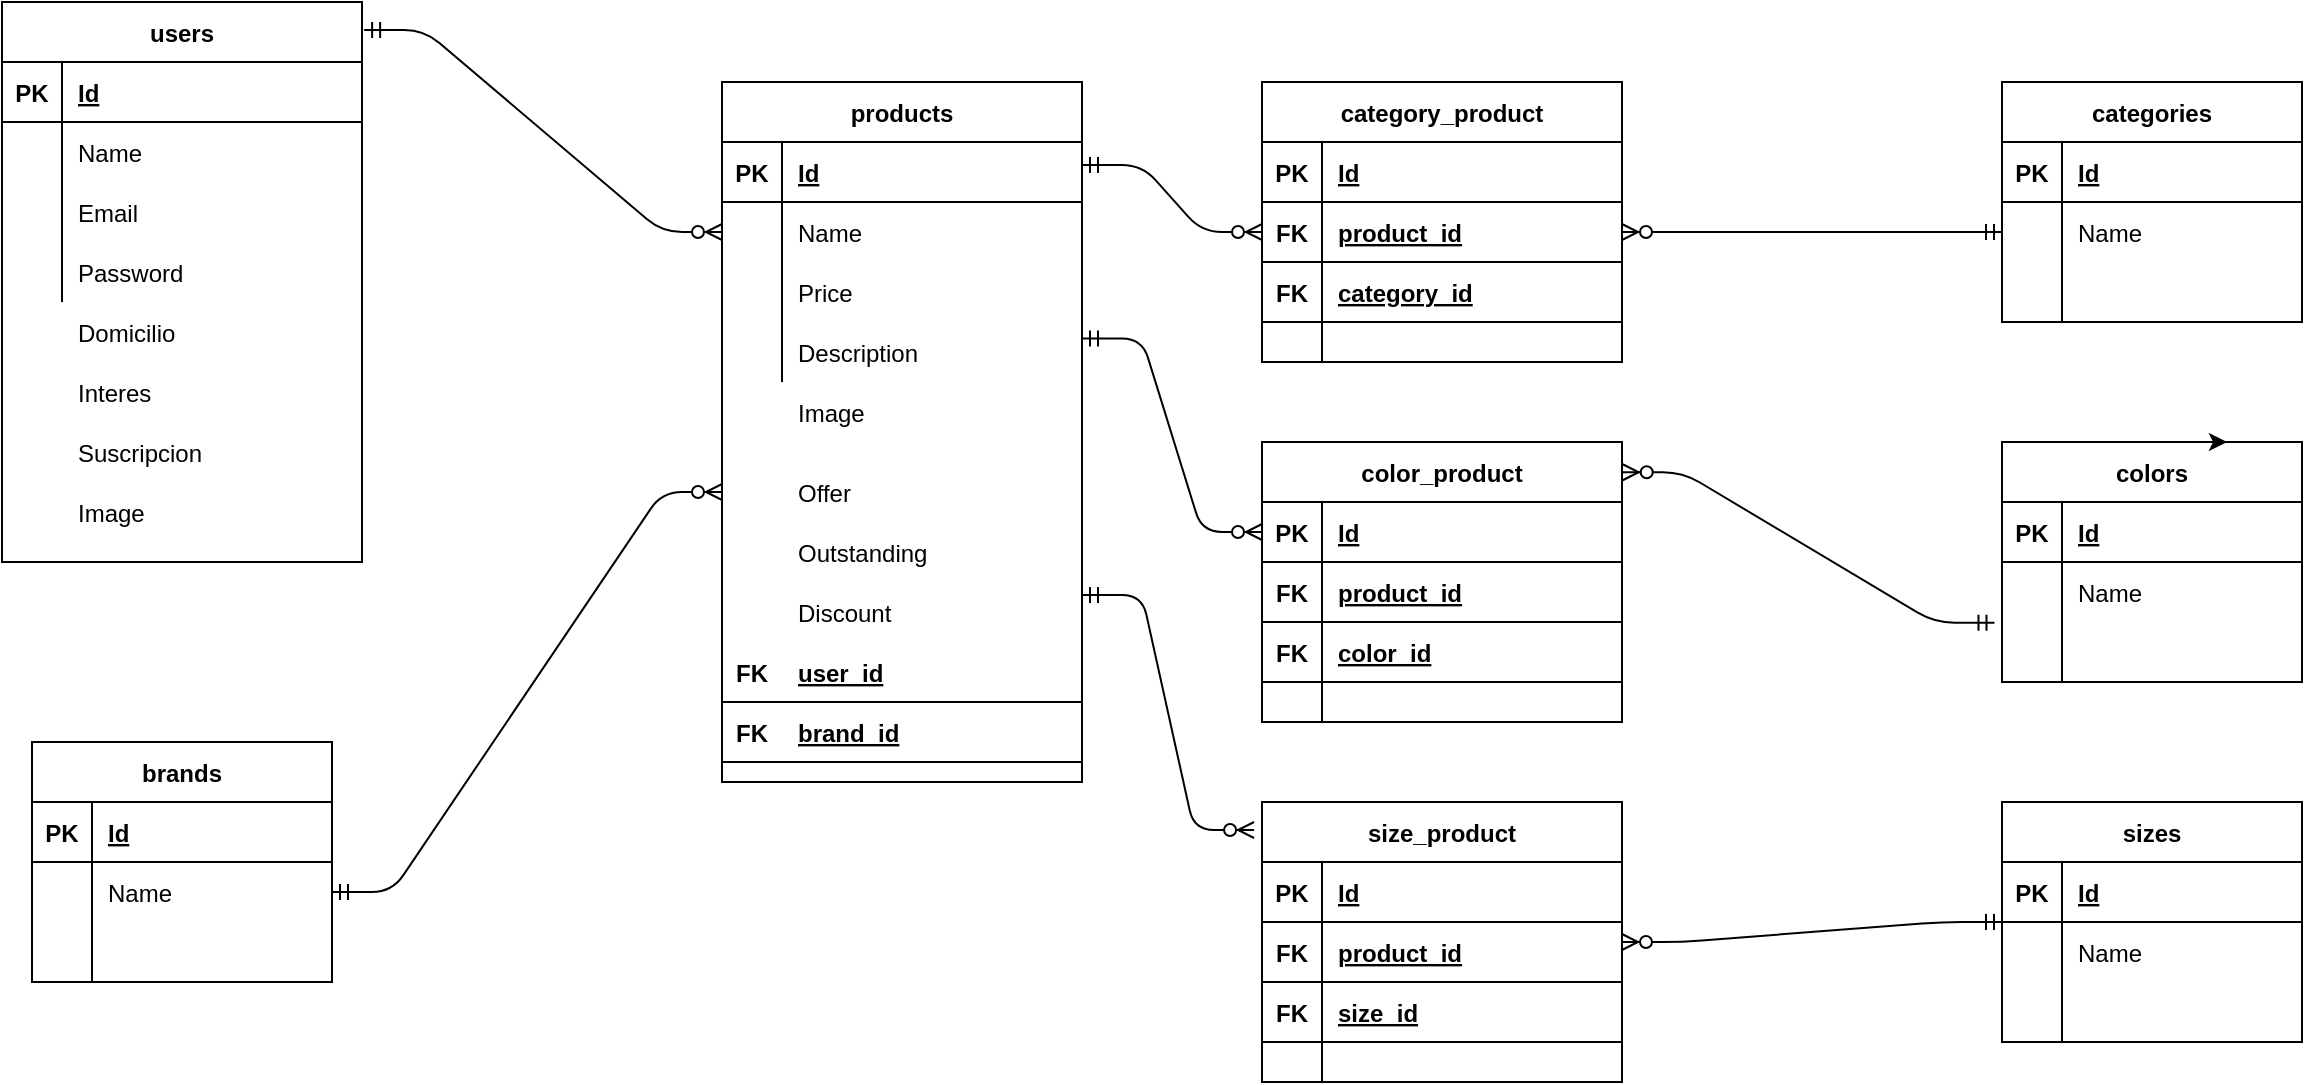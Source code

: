 <mxfile version="14.9.2" type="device"><diagram id="QyqLNecGmNUa6AHjOX0V" name="Page-1"><mxGraphModel dx="1341" dy="563" grid="1" gridSize="10" guides="1" tooltips="1" connect="1" arrows="1" fold="1" page="1" pageScale="1" pageWidth="827" pageHeight="1169" math="0" shadow="0"><root><mxCell id="0"/><mxCell id="1" parent="0"/><mxCell id="PTCeW1kPYczfEFvWuwPS-71" value="users" style="shape=table;startSize=30;container=1;collapsible=1;childLayout=tableLayout;fixedRows=1;rowLines=0;fontStyle=1;align=center;resizeLast=1;" parent="1" vertex="1"><mxGeometry x="40" y="30" width="180" height="280" as="geometry"/></mxCell><mxCell id="PTCeW1kPYczfEFvWuwPS-72" value="" style="shape=partialRectangle;collapsible=0;dropTarget=0;pointerEvents=0;fillColor=none;top=0;left=0;bottom=1;right=0;points=[[0,0.5],[1,0.5]];portConstraint=eastwest;" parent="PTCeW1kPYczfEFvWuwPS-71" vertex="1"><mxGeometry y="30" width="180" height="30" as="geometry"/></mxCell><mxCell id="PTCeW1kPYczfEFvWuwPS-73" value="PK" style="shape=partialRectangle;connectable=0;fillColor=none;top=0;left=0;bottom=0;right=0;fontStyle=1;overflow=hidden;" parent="PTCeW1kPYczfEFvWuwPS-72" vertex="1"><mxGeometry width="30" height="30" as="geometry"/></mxCell><mxCell id="PTCeW1kPYczfEFvWuwPS-74" value="Id" style="shape=partialRectangle;connectable=0;fillColor=none;top=0;left=0;bottom=0;right=0;align=left;spacingLeft=6;fontStyle=5;overflow=hidden;" parent="PTCeW1kPYczfEFvWuwPS-72" vertex="1"><mxGeometry x="30" width="150" height="30" as="geometry"/></mxCell><mxCell id="PTCeW1kPYczfEFvWuwPS-75" value="" style="shape=partialRectangle;collapsible=0;dropTarget=0;pointerEvents=0;fillColor=none;top=0;left=0;bottom=0;right=0;points=[[0,0.5],[1,0.5]];portConstraint=eastwest;" parent="PTCeW1kPYczfEFvWuwPS-71" vertex="1"><mxGeometry y="60" width="180" height="30" as="geometry"/></mxCell><mxCell id="PTCeW1kPYczfEFvWuwPS-76" value="" style="shape=partialRectangle;connectable=0;fillColor=none;top=0;left=0;bottom=0;right=0;editable=1;overflow=hidden;" parent="PTCeW1kPYczfEFvWuwPS-75" vertex="1"><mxGeometry width="30" height="30" as="geometry"/></mxCell><mxCell id="PTCeW1kPYczfEFvWuwPS-77" value="Name" style="shape=partialRectangle;connectable=0;fillColor=none;top=0;left=0;bottom=0;right=0;align=left;spacingLeft=6;overflow=hidden;" parent="PTCeW1kPYczfEFvWuwPS-75" vertex="1"><mxGeometry x="30" width="150" height="30" as="geometry"/></mxCell><mxCell id="PTCeW1kPYczfEFvWuwPS-78" value="" style="shape=partialRectangle;collapsible=0;dropTarget=0;pointerEvents=0;fillColor=none;top=0;left=0;bottom=0;right=0;points=[[0,0.5],[1,0.5]];portConstraint=eastwest;" parent="PTCeW1kPYczfEFvWuwPS-71" vertex="1"><mxGeometry y="90" width="180" height="30" as="geometry"/></mxCell><mxCell id="PTCeW1kPYczfEFvWuwPS-79" value="" style="shape=partialRectangle;connectable=0;fillColor=none;top=0;left=0;bottom=0;right=0;editable=1;overflow=hidden;" parent="PTCeW1kPYczfEFvWuwPS-78" vertex="1"><mxGeometry width="30" height="30" as="geometry"/></mxCell><mxCell id="PTCeW1kPYczfEFvWuwPS-80" value="Email" style="shape=partialRectangle;connectable=0;fillColor=none;top=0;left=0;bottom=0;right=0;align=left;spacingLeft=6;overflow=hidden;" parent="PTCeW1kPYczfEFvWuwPS-78" vertex="1"><mxGeometry x="30" width="150" height="30" as="geometry"/></mxCell><mxCell id="PTCeW1kPYczfEFvWuwPS-81" value="" style="shape=partialRectangle;collapsible=0;dropTarget=0;pointerEvents=0;fillColor=none;top=0;left=0;bottom=0;right=0;points=[[0,0.5],[1,0.5]];portConstraint=eastwest;" parent="PTCeW1kPYczfEFvWuwPS-71" vertex="1"><mxGeometry y="120" width="180" height="30" as="geometry"/></mxCell><mxCell id="PTCeW1kPYczfEFvWuwPS-82" value="" style="shape=partialRectangle;connectable=0;fillColor=none;top=0;left=0;bottom=0;right=0;editable=1;overflow=hidden;" parent="PTCeW1kPYczfEFvWuwPS-81" vertex="1"><mxGeometry width="30" height="30" as="geometry"/></mxCell><mxCell id="PTCeW1kPYczfEFvWuwPS-83" value="" style="shape=partialRectangle;connectable=0;top=0;left=0;bottom=0;right=0;align=left;spacingLeft=6;overflow=hidden;labelBorderColor=#000000;shadow=0;fillColor=none;dashed=1;" parent="PTCeW1kPYczfEFvWuwPS-81" vertex="1"><mxGeometry x="30" width="150" height="30" as="geometry"/></mxCell><mxCell id="PTCeW1kPYczfEFvWuwPS-94" value="products" style="shape=table;startSize=30;container=1;collapsible=1;childLayout=tableLayout;fixedRows=1;rowLines=0;fontStyle=1;align=center;resizeLast=1;" parent="1" vertex="1"><mxGeometry x="400" y="70" width="180" height="350" as="geometry"/></mxCell><mxCell id="PTCeW1kPYczfEFvWuwPS-95" value="" style="shape=partialRectangle;collapsible=0;dropTarget=0;pointerEvents=0;fillColor=none;top=0;left=0;bottom=1;right=0;points=[[0,0.5],[1,0.5]];portConstraint=eastwest;" parent="PTCeW1kPYczfEFvWuwPS-94" vertex="1"><mxGeometry y="30" width="180" height="30" as="geometry"/></mxCell><mxCell id="PTCeW1kPYczfEFvWuwPS-96" value="PK" style="shape=partialRectangle;connectable=0;fillColor=none;top=0;left=0;bottom=0;right=0;fontStyle=1;overflow=hidden;" parent="PTCeW1kPYczfEFvWuwPS-95" vertex="1"><mxGeometry width="30" height="30" as="geometry"/></mxCell><mxCell id="PTCeW1kPYczfEFvWuwPS-97" value="Id" style="shape=partialRectangle;connectable=0;fillColor=none;top=0;left=0;bottom=0;right=0;align=left;spacingLeft=6;fontStyle=5;overflow=hidden;" parent="PTCeW1kPYczfEFvWuwPS-95" vertex="1"><mxGeometry x="30" width="150" height="30" as="geometry"/></mxCell><mxCell id="PTCeW1kPYczfEFvWuwPS-98" value="" style="shape=partialRectangle;collapsible=0;dropTarget=0;pointerEvents=0;fillColor=none;top=0;left=0;bottom=0;right=0;points=[[0,0.5],[1,0.5]];portConstraint=eastwest;" parent="PTCeW1kPYczfEFvWuwPS-94" vertex="1"><mxGeometry y="60" width="180" height="30" as="geometry"/></mxCell><mxCell id="PTCeW1kPYczfEFvWuwPS-99" value="" style="shape=partialRectangle;connectable=0;fillColor=none;top=0;left=0;bottom=0;right=0;editable=1;overflow=hidden;" parent="PTCeW1kPYczfEFvWuwPS-98" vertex="1"><mxGeometry width="30" height="30" as="geometry"/></mxCell><mxCell id="PTCeW1kPYczfEFvWuwPS-100" value="Name" style="shape=partialRectangle;connectable=0;fillColor=none;top=0;left=0;bottom=0;right=0;align=left;spacingLeft=6;overflow=hidden;" parent="PTCeW1kPYczfEFvWuwPS-98" vertex="1"><mxGeometry x="30" width="150" height="30" as="geometry"/></mxCell><mxCell id="PTCeW1kPYczfEFvWuwPS-101" value="" style="shape=partialRectangle;collapsible=0;dropTarget=0;pointerEvents=0;fillColor=none;top=0;left=0;bottom=0;right=0;points=[[0,0.5],[1,0.5]];portConstraint=eastwest;" parent="PTCeW1kPYczfEFvWuwPS-94" vertex="1"><mxGeometry y="90" width="180" height="30" as="geometry"/></mxCell><mxCell id="PTCeW1kPYczfEFvWuwPS-102" value="" style="shape=partialRectangle;connectable=0;fillColor=none;top=0;left=0;bottom=0;right=0;editable=1;overflow=hidden;" parent="PTCeW1kPYczfEFvWuwPS-101" vertex="1"><mxGeometry width="30" height="30" as="geometry"/></mxCell><mxCell id="PTCeW1kPYczfEFvWuwPS-103" value="Price" style="shape=partialRectangle;connectable=0;fillColor=none;top=0;left=0;bottom=0;right=0;align=left;spacingLeft=6;overflow=hidden;" parent="PTCeW1kPYczfEFvWuwPS-101" vertex="1"><mxGeometry x="30" width="150" height="30" as="geometry"/></mxCell><mxCell id="PTCeW1kPYczfEFvWuwPS-104" value="" style="shape=partialRectangle;collapsible=0;dropTarget=0;pointerEvents=0;fillColor=none;top=0;left=0;bottom=0;right=0;points=[[0,0.5],[1,0.5]];portConstraint=eastwest;" parent="PTCeW1kPYczfEFvWuwPS-94" vertex="1"><mxGeometry y="120" width="180" height="30" as="geometry"/></mxCell><mxCell id="PTCeW1kPYczfEFvWuwPS-105" value="" style="shape=partialRectangle;connectable=0;fillColor=none;top=0;left=0;bottom=0;right=0;editable=1;overflow=hidden;" parent="PTCeW1kPYczfEFvWuwPS-104" vertex="1"><mxGeometry width="30" height="30" as="geometry"/></mxCell><mxCell id="PTCeW1kPYczfEFvWuwPS-106" value="" style="shape=partialRectangle;connectable=0;top=0;left=0;bottom=0;right=0;align=left;spacingLeft=6;overflow=hidden;labelBorderColor=#000000;shadow=0;fillColor=none;dashed=1;" parent="PTCeW1kPYczfEFvWuwPS-104" vertex="1"><mxGeometry x="30" width="150" height="30" as="geometry"/></mxCell><mxCell id="PTCeW1kPYczfEFvWuwPS-107" value="Password" style="shape=partialRectangle;connectable=0;fillColor=none;top=0;left=0;bottom=0;right=0;align=left;spacingLeft=6;overflow=hidden;" parent="1" vertex="1"><mxGeometry x="70" y="150" width="150" height="30" as="geometry"/></mxCell><mxCell id="PTCeW1kPYczfEFvWuwPS-108" value="brands" style="shape=table;startSize=30;container=1;collapsible=1;childLayout=tableLayout;fixedRows=1;rowLines=0;fontStyle=1;align=center;resizeLast=1;" parent="1" vertex="1"><mxGeometry x="55" y="400" width="150" height="120" as="geometry"/></mxCell><mxCell id="PTCeW1kPYczfEFvWuwPS-109" value="" style="shape=partialRectangle;collapsible=0;dropTarget=0;pointerEvents=0;fillColor=none;top=0;left=0;bottom=1;right=0;points=[[0,0.5],[1,0.5]];portConstraint=eastwest;" parent="PTCeW1kPYczfEFvWuwPS-108" vertex="1"><mxGeometry y="30" width="150" height="30" as="geometry"/></mxCell><mxCell id="PTCeW1kPYczfEFvWuwPS-110" value="PK" style="shape=partialRectangle;connectable=0;fillColor=none;top=0;left=0;bottom=0;right=0;fontStyle=1;overflow=hidden;" parent="PTCeW1kPYczfEFvWuwPS-109" vertex="1"><mxGeometry width="30" height="30" as="geometry"/></mxCell><mxCell id="PTCeW1kPYczfEFvWuwPS-111" value="Id" style="shape=partialRectangle;connectable=0;fillColor=none;top=0;left=0;bottom=0;right=0;align=left;spacingLeft=6;fontStyle=5;overflow=hidden;" parent="PTCeW1kPYczfEFvWuwPS-109" vertex="1"><mxGeometry x="30" width="120" height="30" as="geometry"/></mxCell><mxCell id="PTCeW1kPYczfEFvWuwPS-112" value="" style="shape=partialRectangle;collapsible=0;dropTarget=0;pointerEvents=0;fillColor=none;top=0;left=0;bottom=0;right=0;points=[[0,0.5],[1,0.5]];portConstraint=eastwest;" parent="PTCeW1kPYczfEFvWuwPS-108" vertex="1"><mxGeometry y="60" width="150" height="30" as="geometry"/></mxCell><mxCell id="PTCeW1kPYczfEFvWuwPS-113" value="" style="shape=partialRectangle;connectable=0;fillColor=none;top=0;left=0;bottom=0;right=0;editable=1;overflow=hidden;" parent="PTCeW1kPYczfEFvWuwPS-112" vertex="1"><mxGeometry width="30" height="30" as="geometry"/></mxCell><mxCell id="PTCeW1kPYczfEFvWuwPS-114" value="Name" style="shape=partialRectangle;connectable=0;fillColor=none;top=0;left=0;bottom=0;right=0;align=left;spacingLeft=6;overflow=hidden;" parent="PTCeW1kPYczfEFvWuwPS-112" vertex="1"><mxGeometry x="30" width="120" height="30" as="geometry"/></mxCell><mxCell id="PTCeW1kPYczfEFvWuwPS-118" value="" style="shape=partialRectangle;collapsible=0;dropTarget=0;pointerEvents=0;fillColor=none;top=0;left=0;bottom=0;right=0;points=[[0,0.5],[1,0.5]];portConstraint=eastwest;" parent="PTCeW1kPYczfEFvWuwPS-108" vertex="1"><mxGeometry y="90" width="150" height="30" as="geometry"/></mxCell><mxCell id="PTCeW1kPYczfEFvWuwPS-119" value="" style="shape=partialRectangle;connectable=0;fillColor=none;top=0;left=0;bottom=0;right=0;editable=1;overflow=hidden;" parent="PTCeW1kPYczfEFvWuwPS-118" vertex="1"><mxGeometry width="30" height="30" as="geometry"/></mxCell><mxCell id="PTCeW1kPYczfEFvWuwPS-120" value="" style="shape=partialRectangle;connectable=0;top=0;left=0;bottom=0;right=0;align=left;spacingLeft=6;overflow=hidden;labelBorderColor=#000000;shadow=0;fillColor=none;dashed=1;" parent="PTCeW1kPYczfEFvWuwPS-118" vertex="1"><mxGeometry x="30" width="120" height="30" as="geometry"/></mxCell><mxCell id="PTCeW1kPYczfEFvWuwPS-121" value="category_product" style="shape=table;startSize=30;container=1;collapsible=1;childLayout=tableLayout;fixedRows=1;rowLines=0;fontStyle=1;align=center;resizeLast=1;" parent="1" vertex="1"><mxGeometry x="670" y="70" width="180" height="140" as="geometry"/></mxCell><mxCell id="PTCeW1kPYczfEFvWuwPS-122" value="" style="shape=partialRectangle;collapsible=0;dropTarget=0;pointerEvents=0;fillColor=none;top=0;left=0;bottom=1;right=0;points=[[0,0.5],[1,0.5]];portConstraint=eastwest;" parent="PTCeW1kPYczfEFvWuwPS-121" vertex="1"><mxGeometry y="30" width="180" height="30" as="geometry"/></mxCell><mxCell id="PTCeW1kPYczfEFvWuwPS-123" value="PK" style="shape=partialRectangle;connectable=0;fillColor=none;top=0;left=0;bottom=0;right=0;fontStyle=1;overflow=hidden;" parent="PTCeW1kPYczfEFvWuwPS-122" vertex="1"><mxGeometry width="30" height="30" as="geometry"/></mxCell><mxCell id="PTCeW1kPYczfEFvWuwPS-124" value="Id" style="shape=partialRectangle;connectable=0;fillColor=none;top=0;left=0;bottom=0;right=0;align=left;spacingLeft=6;fontStyle=5;overflow=hidden;" parent="PTCeW1kPYczfEFvWuwPS-122" vertex="1"><mxGeometry x="30" width="150" height="30" as="geometry"/></mxCell><mxCell id="PTCeW1kPYczfEFvWuwPS-125" value="" style="shape=partialRectangle;collapsible=0;dropTarget=0;pointerEvents=0;fillColor=none;top=0;left=0;bottom=0;right=0;points=[[0,0.5],[1,0.5]];portConstraint=eastwest;" parent="PTCeW1kPYczfEFvWuwPS-121" vertex="1"><mxGeometry y="60" width="180" height="20" as="geometry"/></mxCell><mxCell id="PTCeW1kPYczfEFvWuwPS-126" value="" style="shape=partialRectangle;connectable=0;fillColor=none;top=0;left=0;bottom=0;right=0;editable=1;overflow=hidden;" parent="PTCeW1kPYczfEFvWuwPS-125" vertex="1"><mxGeometry width="30" height="20" as="geometry"/></mxCell><mxCell id="PTCeW1kPYczfEFvWuwPS-127" value="" style="shape=partialRectangle;connectable=0;fillColor=none;top=0;left=0;bottom=0;right=0;align=left;spacingLeft=6;overflow=hidden;" parent="PTCeW1kPYczfEFvWuwPS-125" vertex="1"><mxGeometry x="30" width="150" height="20" as="geometry"/></mxCell><mxCell id="PTCeW1kPYczfEFvWuwPS-128" value="" style="shape=partialRectangle;collapsible=0;dropTarget=0;pointerEvents=0;fillColor=none;top=0;left=0;bottom=0;right=0;points=[[0,0.5],[1,0.5]];portConstraint=eastwest;" parent="PTCeW1kPYczfEFvWuwPS-121" vertex="1"><mxGeometry y="80" width="180" height="30" as="geometry"/></mxCell><mxCell id="PTCeW1kPYczfEFvWuwPS-129" value="" style="shape=partialRectangle;connectable=0;fillColor=none;top=0;left=0;bottom=0;right=0;editable=1;overflow=hidden;" parent="PTCeW1kPYczfEFvWuwPS-128" vertex="1"><mxGeometry width="30" height="30" as="geometry"/></mxCell><mxCell id="PTCeW1kPYczfEFvWuwPS-130" value="" style="shape=partialRectangle;connectable=0;fillColor=none;top=0;left=0;bottom=0;right=0;align=left;spacingLeft=6;overflow=hidden;" parent="PTCeW1kPYczfEFvWuwPS-128" vertex="1"><mxGeometry x="30" width="150" height="30" as="geometry"/></mxCell><mxCell id="PTCeW1kPYczfEFvWuwPS-131" value="" style="shape=partialRectangle;collapsible=0;dropTarget=0;pointerEvents=0;fillColor=none;top=0;left=0;bottom=0;right=0;points=[[0,0.5],[1,0.5]];portConstraint=eastwest;" parent="PTCeW1kPYczfEFvWuwPS-121" vertex="1"><mxGeometry y="110" width="180" height="30" as="geometry"/></mxCell><mxCell id="PTCeW1kPYczfEFvWuwPS-132" value="" style="shape=partialRectangle;connectable=0;fillColor=none;top=0;left=0;bottom=0;right=0;editable=1;overflow=hidden;" parent="PTCeW1kPYczfEFvWuwPS-131" vertex="1"><mxGeometry width="30" height="30" as="geometry"/></mxCell><mxCell id="PTCeW1kPYczfEFvWuwPS-133" value="" style="shape=partialRectangle;connectable=0;top=0;left=0;bottom=0;right=0;align=left;spacingLeft=6;overflow=hidden;labelBorderColor=#000000;shadow=0;fillColor=none;dashed=1;" parent="PTCeW1kPYczfEFvWuwPS-131" vertex="1"><mxGeometry x="30" width="150" height="30" as="geometry"/></mxCell><mxCell id="PTCeW1kPYczfEFvWuwPS-134" value="" style="shape=partialRectangle;collapsible=0;dropTarget=0;pointerEvents=0;fillColor=none;top=0;left=0;bottom=1;right=0;points=[[0,0.5],[1,0.5]];portConstraint=eastwest;" parent="1" vertex="1"><mxGeometry x="670" y="130" width="180" height="30" as="geometry"/></mxCell><mxCell id="PTCeW1kPYczfEFvWuwPS-135" value="FK" style="shape=partialRectangle;connectable=0;fillColor=none;top=0;left=0;bottom=0;right=0;fontStyle=1;overflow=hidden;" parent="PTCeW1kPYczfEFvWuwPS-134" vertex="1"><mxGeometry width="30" height="30" as="geometry"/></mxCell><mxCell id="PTCeW1kPYczfEFvWuwPS-136" value="product_id" style="shape=partialRectangle;connectable=0;fillColor=none;top=0;left=0;bottom=0;right=0;align=left;spacingLeft=6;fontStyle=5;overflow=hidden;" parent="PTCeW1kPYczfEFvWuwPS-134" vertex="1"><mxGeometry x="30" width="150" height="30" as="geometry"/></mxCell><mxCell id="PTCeW1kPYczfEFvWuwPS-137" value="" style="shape=partialRectangle;collapsible=0;dropTarget=0;pointerEvents=0;fillColor=none;top=0;left=0;bottom=1;right=0;points=[[0,0.5],[1,0.5]];portConstraint=eastwest;" parent="1" vertex="1"><mxGeometry x="670" y="160" width="180" height="30" as="geometry"/></mxCell><mxCell id="PTCeW1kPYczfEFvWuwPS-138" value="FK" style="shape=partialRectangle;connectable=0;fillColor=none;top=0;left=0;bottom=0;right=0;fontStyle=1;overflow=hidden;" parent="PTCeW1kPYczfEFvWuwPS-137" vertex="1"><mxGeometry width="30" height="30" as="geometry"/></mxCell><mxCell id="PTCeW1kPYczfEFvWuwPS-139" value="category_id" style="shape=partialRectangle;connectable=0;fillColor=none;top=0;left=0;bottom=0;right=0;align=left;spacingLeft=6;fontStyle=5;overflow=hidden;" parent="PTCeW1kPYczfEFvWuwPS-137" vertex="1"><mxGeometry x="30" width="150" height="30" as="geometry"/></mxCell><mxCell id="PTCeW1kPYczfEFvWuwPS-140" value="color_product" style="shape=table;startSize=30;container=1;collapsible=1;childLayout=tableLayout;fixedRows=1;rowLines=0;fontStyle=1;align=center;resizeLast=1;" parent="1" vertex="1"><mxGeometry x="670" y="250" width="180" height="140" as="geometry"/></mxCell><mxCell id="PTCeW1kPYczfEFvWuwPS-141" value="" style="shape=partialRectangle;collapsible=0;dropTarget=0;pointerEvents=0;fillColor=none;top=0;left=0;bottom=1;right=0;points=[[0,0.5],[1,0.5]];portConstraint=eastwest;" parent="PTCeW1kPYczfEFvWuwPS-140" vertex="1"><mxGeometry y="30" width="180" height="30" as="geometry"/></mxCell><mxCell id="PTCeW1kPYczfEFvWuwPS-142" value="PK" style="shape=partialRectangle;connectable=0;fillColor=none;top=0;left=0;bottom=0;right=0;fontStyle=1;overflow=hidden;" parent="PTCeW1kPYczfEFvWuwPS-141" vertex="1"><mxGeometry width="30" height="30" as="geometry"/></mxCell><mxCell id="PTCeW1kPYczfEFvWuwPS-143" value="Id" style="shape=partialRectangle;connectable=0;fillColor=none;top=0;left=0;bottom=0;right=0;align=left;spacingLeft=6;fontStyle=5;overflow=hidden;" parent="PTCeW1kPYczfEFvWuwPS-141" vertex="1"><mxGeometry x="30" width="150" height="30" as="geometry"/></mxCell><mxCell id="PTCeW1kPYczfEFvWuwPS-144" value="" style="shape=partialRectangle;collapsible=0;dropTarget=0;pointerEvents=0;fillColor=none;top=0;left=0;bottom=0;right=0;points=[[0,0.5],[1,0.5]];portConstraint=eastwest;" parent="PTCeW1kPYczfEFvWuwPS-140" vertex="1"><mxGeometry y="60" width="180" height="20" as="geometry"/></mxCell><mxCell id="PTCeW1kPYczfEFvWuwPS-145" value="" style="shape=partialRectangle;connectable=0;fillColor=none;top=0;left=0;bottom=0;right=0;editable=1;overflow=hidden;" parent="PTCeW1kPYczfEFvWuwPS-144" vertex="1"><mxGeometry width="30" height="20" as="geometry"/></mxCell><mxCell id="PTCeW1kPYczfEFvWuwPS-146" value="" style="shape=partialRectangle;connectable=0;fillColor=none;top=0;left=0;bottom=0;right=0;align=left;spacingLeft=6;overflow=hidden;" parent="PTCeW1kPYczfEFvWuwPS-144" vertex="1"><mxGeometry x="30" width="150" height="20" as="geometry"/></mxCell><mxCell id="PTCeW1kPYczfEFvWuwPS-147" value="" style="shape=partialRectangle;collapsible=0;dropTarget=0;pointerEvents=0;fillColor=none;top=0;left=0;bottom=0;right=0;points=[[0,0.5],[1,0.5]];portConstraint=eastwest;" parent="PTCeW1kPYczfEFvWuwPS-140" vertex="1"><mxGeometry y="80" width="180" height="30" as="geometry"/></mxCell><mxCell id="PTCeW1kPYczfEFvWuwPS-148" value="" style="shape=partialRectangle;connectable=0;fillColor=none;top=0;left=0;bottom=0;right=0;editable=1;overflow=hidden;" parent="PTCeW1kPYczfEFvWuwPS-147" vertex="1"><mxGeometry width="30" height="30" as="geometry"/></mxCell><mxCell id="PTCeW1kPYczfEFvWuwPS-149" value="" style="shape=partialRectangle;connectable=0;fillColor=none;top=0;left=0;bottom=0;right=0;align=left;spacingLeft=6;overflow=hidden;" parent="PTCeW1kPYczfEFvWuwPS-147" vertex="1"><mxGeometry x="30" width="150" height="30" as="geometry"/></mxCell><mxCell id="PTCeW1kPYczfEFvWuwPS-150" value="" style="shape=partialRectangle;collapsible=0;dropTarget=0;pointerEvents=0;fillColor=none;top=0;left=0;bottom=0;right=0;points=[[0,0.5],[1,0.5]];portConstraint=eastwest;" parent="PTCeW1kPYczfEFvWuwPS-140" vertex="1"><mxGeometry y="110" width="180" height="30" as="geometry"/></mxCell><mxCell id="PTCeW1kPYczfEFvWuwPS-151" value="" style="shape=partialRectangle;connectable=0;fillColor=none;top=0;left=0;bottom=0;right=0;editable=1;overflow=hidden;" parent="PTCeW1kPYczfEFvWuwPS-150" vertex="1"><mxGeometry width="30" height="30" as="geometry"/></mxCell><mxCell id="PTCeW1kPYczfEFvWuwPS-152" value="" style="shape=partialRectangle;connectable=0;top=0;left=0;bottom=0;right=0;align=left;spacingLeft=6;overflow=hidden;labelBorderColor=#000000;shadow=0;fillColor=none;dashed=1;" parent="PTCeW1kPYczfEFvWuwPS-150" vertex="1"><mxGeometry x="30" width="150" height="30" as="geometry"/></mxCell><mxCell id="PTCeW1kPYczfEFvWuwPS-153" value="" style="shape=partialRectangle;collapsible=0;dropTarget=0;pointerEvents=0;fillColor=none;top=0;left=0;bottom=1;right=0;points=[[0,0.5],[1,0.5]];portConstraint=eastwest;" parent="1" vertex="1"><mxGeometry x="670" y="310" width="180" height="30" as="geometry"/></mxCell><mxCell id="PTCeW1kPYczfEFvWuwPS-154" value="FK" style="shape=partialRectangle;connectable=0;fillColor=none;top=0;left=0;bottom=0;right=0;fontStyle=1;overflow=hidden;" parent="PTCeW1kPYczfEFvWuwPS-153" vertex="1"><mxGeometry width="30" height="30" as="geometry"/></mxCell><mxCell id="PTCeW1kPYczfEFvWuwPS-155" value="product_id" style="shape=partialRectangle;connectable=0;fillColor=none;top=0;left=0;bottom=0;right=0;align=left;spacingLeft=6;fontStyle=5;overflow=hidden;" parent="PTCeW1kPYczfEFvWuwPS-153" vertex="1"><mxGeometry x="30" width="150" height="30" as="geometry"/></mxCell><mxCell id="PTCeW1kPYczfEFvWuwPS-156" value="" style="shape=partialRectangle;collapsible=0;dropTarget=0;pointerEvents=0;fillColor=none;top=0;left=0;bottom=1;right=0;points=[[0,0.5],[1,0.5]];portConstraint=eastwest;" parent="1" vertex="1"><mxGeometry x="670" y="340" width="180" height="30" as="geometry"/></mxCell><mxCell id="PTCeW1kPYczfEFvWuwPS-157" value="FK" style="shape=partialRectangle;connectable=0;fillColor=none;top=0;left=0;bottom=0;right=0;fontStyle=1;overflow=hidden;" parent="PTCeW1kPYczfEFvWuwPS-156" vertex="1"><mxGeometry width="30" height="30" as="geometry"/></mxCell><mxCell id="PTCeW1kPYczfEFvWuwPS-158" value="color_id" style="shape=partialRectangle;connectable=0;fillColor=none;top=0;left=0;bottom=0;right=0;align=left;spacingLeft=6;fontStyle=5;overflow=hidden;" parent="PTCeW1kPYczfEFvWuwPS-156" vertex="1"><mxGeometry x="30" width="150" height="30" as="geometry"/></mxCell><mxCell id="HOjRZ5SOySiyGqw_D7cf-1" value="size_product" style="shape=table;startSize=30;container=1;collapsible=1;childLayout=tableLayout;fixedRows=1;rowLines=0;fontStyle=1;align=center;resizeLast=1;" parent="1" vertex="1"><mxGeometry x="670" y="430" width="180" height="140" as="geometry"/></mxCell><mxCell id="HOjRZ5SOySiyGqw_D7cf-2" value="" style="shape=partialRectangle;collapsible=0;dropTarget=0;pointerEvents=0;fillColor=none;top=0;left=0;bottom=1;right=0;points=[[0,0.5],[1,0.5]];portConstraint=eastwest;" parent="HOjRZ5SOySiyGqw_D7cf-1" vertex="1"><mxGeometry y="30" width="180" height="30" as="geometry"/></mxCell><mxCell id="HOjRZ5SOySiyGqw_D7cf-3" value="PK" style="shape=partialRectangle;connectable=0;fillColor=none;top=0;left=0;bottom=0;right=0;fontStyle=1;overflow=hidden;" parent="HOjRZ5SOySiyGqw_D7cf-2" vertex="1"><mxGeometry width="30" height="30" as="geometry"/></mxCell><mxCell id="HOjRZ5SOySiyGqw_D7cf-4" value="Id" style="shape=partialRectangle;connectable=0;fillColor=none;top=0;left=0;bottom=0;right=0;align=left;spacingLeft=6;fontStyle=5;overflow=hidden;" parent="HOjRZ5SOySiyGqw_D7cf-2" vertex="1"><mxGeometry x="30" width="150" height="30" as="geometry"/></mxCell><mxCell id="HOjRZ5SOySiyGqw_D7cf-5" value="" style="shape=partialRectangle;collapsible=0;dropTarget=0;pointerEvents=0;fillColor=none;top=0;left=0;bottom=0;right=0;points=[[0,0.5],[1,0.5]];portConstraint=eastwest;" parent="HOjRZ5SOySiyGqw_D7cf-1" vertex="1"><mxGeometry y="60" width="180" height="20" as="geometry"/></mxCell><mxCell id="HOjRZ5SOySiyGqw_D7cf-6" value="" style="shape=partialRectangle;connectable=0;fillColor=none;top=0;left=0;bottom=0;right=0;editable=1;overflow=hidden;" parent="HOjRZ5SOySiyGqw_D7cf-5" vertex="1"><mxGeometry width="30" height="20" as="geometry"/></mxCell><mxCell id="HOjRZ5SOySiyGqw_D7cf-7" value="" style="shape=partialRectangle;connectable=0;fillColor=none;top=0;left=0;bottom=0;right=0;align=left;spacingLeft=6;overflow=hidden;" parent="HOjRZ5SOySiyGqw_D7cf-5" vertex="1"><mxGeometry x="30" width="150" height="20" as="geometry"/></mxCell><mxCell id="HOjRZ5SOySiyGqw_D7cf-8" value="" style="shape=partialRectangle;collapsible=0;dropTarget=0;pointerEvents=0;fillColor=none;top=0;left=0;bottom=0;right=0;points=[[0,0.5],[1,0.5]];portConstraint=eastwest;" parent="HOjRZ5SOySiyGqw_D7cf-1" vertex="1"><mxGeometry y="80" width="180" height="30" as="geometry"/></mxCell><mxCell id="HOjRZ5SOySiyGqw_D7cf-9" value="" style="shape=partialRectangle;connectable=0;fillColor=none;top=0;left=0;bottom=0;right=0;editable=1;overflow=hidden;" parent="HOjRZ5SOySiyGqw_D7cf-8" vertex="1"><mxGeometry width="30" height="30" as="geometry"/></mxCell><mxCell id="HOjRZ5SOySiyGqw_D7cf-10" value="" style="shape=partialRectangle;connectable=0;fillColor=none;top=0;left=0;bottom=0;right=0;align=left;spacingLeft=6;overflow=hidden;" parent="HOjRZ5SOySiyGqw_D7cf-8" vertex="1"><mxGeometry x="30" width="150" height="30" as="geometry"/></mxCell><mxCell id="HOjRZ5SOySiyGqw_D7cf-11" value="" style="shape=partialRectangle;collapsible=0;dropTarget=0;pointerEvents=0;fillColor=none;top=0;left=0;bottom=0;right=0;points=[[0,0.5],[1,0.5]];portConstraint=eastwest;" parent="HOjRZ5SOySiyGqw_D7cf-1" vertex="1"><mxGeometry y="110" width="180" height="30" as="geometry"/></mxCell><mxCell id="HOjRZ5SOySiyGqw_D7cf-12" value="" style="shape=partialRectangle;connectable=0;fillColor=none;top=0;left=0;bottom=0;right=0;editable=1;overflow=hidden;" parent="HOjRZ5SOySiyGqw_D7cf-11" vertex="1"><mxGeometry width="30" height="30" as="geometry"/></mxCell><mxCell id="HOjRZ5SOySiyGqw_D7cf-13" value="" style="shape=partialRectangle;connectable=0;top=0;left=0;bottom=0;right=0;align=left;spacingLeft=6;overflow=hidden;labelBorderColor=#000000;shadow=0;fillColor=none;dashed=1;" parent="HOjRZ5SOySiyGqw_D7cf-11" vertex="1"><mxGeometry x="30" width="150" height="30" as="geometry"/></mxCell><mxCell id="HOjRZ5SOySiyGqw_D7cf-14" value="" style="shape=partialRectangle;collapsible=0;dropTarget=0;pointerEvents=0;fillColor=none;top=0;left=0;bottom=1;right=0;points=[[0,0.5],[1,0.5]];portConstraint=eastwest;" parent="1" vertex="1"><mxGeometry x="670" y="490" width="180" height="30" as="geometry"/></mxCell><mxCell id="HOjRZ5SOySiyGqw_D7cf-15" value="FK" style="shape=partialRectangle;connectable=0;fillColor=none;top=0;left=0;bottom=0;right=0;fontStyle=1;overflow=hidden;" parent="HOjRZ5SOySiyGqw_D7cf-14" vertex="1"><mxGeometry width="30" height="30" as="geometry"/></mxCell><mxCell id="HOjRZ5SOySiyGqw_D7cf-16" value="product_id" style="shape=partialRectangle;connectable=0;fillColor=none;top=0;left=0;bottom=0;right=0;align=left;spacingLeft=6;fontStyle=5;overflow=hidden;" parent="HOjRZ5SOySiyGqw_D7cf-14" vertex="1"><mxGeometry x="30" width="150" height="30" as="geometry"/></mxCell><mxCell id="HOjRZ5SOySiyGqw_D7cf-17" value="" style="shape=partialRectangle;collapsible=0;dropTarget=0;pointerEvents=0;fillColor=none;top=0;left=0;bottom=1;right=0;points=[[0,0.5],[1,0.5]];portConstraint=eastwest;" parent="1" vertex="1"><mxGeometry x="670" y="520" width="180" height="30" as="geometry"/></mxCell><mxCell id="HOjRZ5SOySiyGqw_D7cf-18" value="FK" style="shape=partialRectangle;connectable=0;fillColor=none;top=0;left=0;bottom=0;right=0;fontStyle=1;overflow=hidden;" parent="HOjRZ5SOySiyGqw_D7cf-17" vertex="1"><mxGeometry width="30" height="30" as="geometry"/></mxCell><mxCell id="HOjRZ5SOySiyGqw_D7cf-19" value="size_id" style="shape=partialRectangle;connectable=0;fillColor=none;top=0;left=0;bottom=0;right=0;align=left;spacingLeft=6;fontStyle=5;overflow=hidden;" parent="HOjRZ5SOySiyGqw_D7cf-17" vertex="1"><mxGeometry x="30" width="150" height="30" as="geometry"/></mxCell><mxCell id="HOjRZ5SOySiyGqw_D7cf-20" value="categories" style="shape=table;startSize=30;container=1;collapsible=1;childLayout=tableLayout;fixedRows=1;rowLines=0;fontStyle=1;align=center;resizeLast=1;" parent="1" vertex="1"><mxGeometry x="1040" y="70" width="150" height="120" as="geometry"/></mxCell><mxCell id="HOjRZ5SOySiyGqw_D7cf-21" value="" style="shape=partialRectangle;collapsible=0;dropTarget=0;pointerEvents=0;fillColor=none;top=0;left=0;bottom=1;right=0;points=[[0,0.5],[1,0.5]];portConstraint=eastwest;" parent="HOjRZ5SOySiyGqw_D7cf-20" vertex="1"><mxGeometry y="30" width="150" height="30" as="geometry"/></mxCell><mxCell id="HOjRZ5SOySiyGqw_D7cf-22" value="PK" style="shape=partialRectangle;connectable=0;fillColor=none;top=0;left=0;bottom=0;right=0;fontStyle=1;overflow=hidden;" parent="HOjRZ5SOySiyGqw_D7cf-21" vertex="1"><mxGeometry width="30" height="30" as="geometry"/></mxCell><mxCell id="HOjRZ5SOySiyGqw_D7cf-23" value="Id" style="shape=partialRectangle;connectable=0;fillColor=none;top=0;left=0;bottom=0;right=0;align=left;spacingLeft=6;fontStyle=5;overflow=hidden;" parent="HOjRZ5SOySiyGqw_D7cf-21" vertex="1"><mxGeometry x="30" width="120" height="30" as="geometry"/></mxCell><mxCell id="HOjRZ5SOySiyGqw_D7cf-24" value="" style="shape=partialRectangle;collapsible=0;dropTarget=0;pointerEvents=0;fillColor=none;top=0;left=0;bottom=0;right=0;points=[[0,0.5],[1,0.5]];portConstraint=eastwest;" parent="HOjRZ5SOySiyGqw_D7cf-20" vertex="1"><mxGeometry y="60" width="150" height="30" as="geometry"/></mxCell><mxCell id="HOjRZ5SOySiyGqw_D7cf-25" value="" style="shape=partialRectangle;connectable=0;fillColor=none;top=0;left=0;bottom=0;right=0;editable=1;overflow=hidden;" parent="HOjRZ5SOySiyGqw_D7cf-24" vertex="1"><mxGeometry width="30" height="30" as="geometry"/></mxCell><mxCell id="HOjRZ5SOySiyGqw_D7cf-26" value="Name" style="shape=partialRectangle;connectable=0;fillColor=none;top=0;left=0;bottom=0;right=0;align=left;spacingLeft=6;overflow=hidden;" parent="HOjRZ5SOySiyGqw_D7cf-24" vertex="1"><mxGeometry x="30" width="120" height="30" as="geometry"/></mxCell><mxCell id="HOjRZ5SOySiyGqw_D7cf-27" value="" style="shape=partialRectangle;collapsible=0;dropTarget=0;pointerEvents=0;fillColor=none;top=0;left=0;bottom=0;right=0;points=[[0,0.5],[1,0.5]];portConstraint=eastwest;" parent="HOjRZ5SOySiyGqw_D7cf-20" vertex="1"><mxGeometry y="90" width="150" height="30" as="geometry"/></mxCell><mxCell id="HOjRZ5SOySiyGqw_D7cf-28" value="" style="shape=partialRectangle;connectable=0;fillColor=none;top=0;left=0;bottom=0;right=0;editable=1;overflow=hidden;" parent="HOjRZ5SOySiyGqw_D7cf-27" vertex="1"><mxGeometry width="30" height="30" as="geometry"/></mxCell><mxCell id="HOjRZ5SOySiyGqw_D7cf-29" value="" style="shape=partialRectangle;connectable=0;top=0;left=0;bottom=0;right=0;align=left;spacingLeft=6;overflow=hidden;labelBorderColor=#000000;shadow=0;fillColor=none;dashed=1;" parent="HOjRZ5SOySiyGqw_D7cf-27" vertex="1"><mxGeometry x="30" width="120" height="30" as="geometry"/></mxCell><mxCell id="HOjRZ5SOySiyGqw_D7cf-30" value="sizes" style="shape=table;startSize=30;container=1;collapsible=1;childLayout=tableLayout;fixedRows=1;rowLines=0;fontStyle=1;align=center;resizeLast=1;" parent="1" vertex="1"><mxGeometry x="1040" y="430" width="150" height="120" as="geometry"/></mxCell><mxCell id="HOjRZ5SOySiyGqw_D7cf-31" value="" style="shape=partialRectangle;collapsible=0;dropTarget=0;pointerEvents=0;fillColor=none;top=0;left=0;bottom=1;right=0;points=[[0,0.5],[1,0.5]];portConstraint=eastwest;" parent="HOjRZ5SOySiyGqw_D7cf-30" vertex="1"><mxGeometry y="30" width="150" height="30" as="geometry"/></mxCell><mxCell id="HOjRZ5SOySiyGqw_D7cf-32" value="PK" style="shape=partialRectangle;connectable=0;fillColor=none;top=0;left=0;bottom=0;right=0;fontStyle=1;overflow=hidden;" parent="HOjRZ5SOySiyGqw_D7cf-31" vertex="1"><mxGeometry width="30" height="30" as="geometry"/></mxCell><mxCell id="HOjRZ5SOySiyGqw_D7cf-33" value="Id" style="shape=partialRectangle;connectable=0;fillColor=none;top=0;left=0;bottom=0;right=0;align=left;spacingLeft=6;fontStyle=5;overflow=hidden;" parent="HOjRZ5SOySiyGqw_D7cf-31" vertex="1"><mxGeometry x="30" width="120" height="30" as="geometry"/></mxCell><mxCell id="HOjRZ5SOySiyGqw_D7cf-34" value="" style="shape=partialRectangle;collapsible=0;dropTarget=0;pointerEvents=0;fillColor=none;top=0;left=0;bottom=0;right=0;points=[[0,0.5],[1,0.5]];portConstraint=eastwest;" parent="HOjRZ5SOySiyGqw_D7cf-30" vertex="1"><mxGeometry y="60" width="150" height="30" as="geometry"/></mxCell><mxCell id="HOjRZ5SOySiyGqw_D7cf-35" value="" style="shape=partialRectangle;connectable=0;fillColor=none;top=0;left=0;bottom=0;right=0;editable=1;overflow=hidden;" parent="HOjRZ5SOySiyGqw_D7cf-34" vertex="1"><mxGeometry width="30" height="30" as="geometry"/></mxCell><mxCell id="HOjRZ5SOySiyGqw_D7cf-36" value="Name" style="shape=partialRectangle;connectable=0;fillColor=none;top=0;left=0;bottom=0;right=0;align=left;spacingLeft=6;overflow=hidden;" parent="HOjRZ5SOySiyGqw_D7cf-34" vertex="1"><mxGeometry x="30" width="120" height="30" as="geometry"/></mxCell><mxCell id="HOjRZ5SOySiyGqw_D7cf-37" value="" style="shape=partialRectangle;collapsible=0;dropTarget=0;pointerEvents=0;fillColor=none;top=0;left=0;bottom=0;right=0;points=[[0,0.5],[1,0.5]];portConstraint=eastwest;" parent="HOjRZ5SOySiyGqw_D7cf-30" vertex="1"><mxGeometry y="90" width="150" height="30" as="geometry"/></mxCell><mxCell id="HOjRZ5SOySiyGqw_D7cf-38" value="" style="shape=partialRectangle;connectable=0;fillColor=none;top=0;left=0;bottom=0;right=0;editable=1;overflow=hidden;" parent="HOjRZ5SOySiyGqw_D7cf-37" vertex="1"><mxGeometry width="30" height="30" as="geometry"/></mxCell><mxCell id="HOjRZ5SOySiyGqw_D7cf-39" value="" style="shape=partialRectangle;connectable=0;top=0;left=0;bottom=0;right=0;align=left;spacingLeft=6;overflow=hidden;labelBorderColor=#000000;shadow=0;fillColor=none;dashed=1;" parent="HOjRZ5SOySiyGqw_D7cf-37" vertex="1"><mxGeometry x="30" width="120" height="30" as="geometry"/></mxCell><mxCell id="HOjRZ5SOySiyGqw_D7cf-40" value="colors" style="shape=table;startSize=30;container=1;collapsible=1;childLayout=tableLayout;fixedRows=1;rowLines=0;fontStyle=1;align=center;resizeLast=1;" parent="1" vertex="1"><mxGeometry x="1040" y="250" width="150" height="120" as="geometry"/></mxCell><mxCell id="HOjRZ5SOySiyGqw_D7cf-41" value="" style="shape=partialRectangle;collapsible=0;dropTarget=0;pointerEvents=0;fillColor=none;top=0;left=0;bottom=1;right=0;points=[[0,0.5],[1,0.5]];portConstraint=eastwest;" parent="HOjRZ5SOySiyGqw_D7cf-40" vertex="1"><mxGeometry y="30" width="150" height="30" as="geometry"/></mxCell><mxCell id="HOjRZ5SOySiyGqw_D7cf-42" value="PK" style="shape=partialRectangle;connectable=0;fillColor=none;top=0;left=0;bottom=0;right=0;fontStyle=1;overflow=hidden;" parent="HOjRZ5SOySiyGqw_D7cf-41" vertex="1"><mxGeometry width="30" height="30" as="geometry"/></mxCell><mxCell id="HOjRZ5SOySiyGqw_D7cf-43" value="Id" style="shape=partialRectangle;connectable=0;fillColor=none;top=0;left=0;bottom=0;right=0;align=left;spacingLeft=6;fontStyle=5;overflow=hidden;" parent="HOjRZ5SOySiyGqw_D7cf-41" vertex="1"><mxGeometry x="30" width="120" height="30" as="geometry"/></mxCell><mxCell id="HOjRZ5SOySiyGqw_D7cf-44" value="" style="shape=partialRectangle;collapsible=0;dropTarget=0;pointerEvents=0;fillColor=none;top=0;left=0;bottom=0;right=0;points=[[0,0.5],[1,0.5]];portConstraint=eastwest;" parent="HOjRZ5SOySiyGqw_D7cf-40" vertex="1"><mxGeometry y="60" width="150" height="30" as="geometry"/></mxCell><mxCell id="HOjRZ5SOySiyGqw_D7cf-45" value="" style="shape=partialRectangle;connectable=0;fillColor=none;top=0;left=0;bottom=0;right=0;editable=1;overflow=hidden;" parent="HOjRZ5SOySiyGqw_D7cf-44" vertex="1"><mxGeometry width="30" height="30" as="geometry"/></mxCell><mxCell id="HOjRZ5SOySiyGqw_D7cf-46" value="Name" style="shape=partialRectangle;connectable=0;fillColor=none;top=0;left=0;bottom=0;right=0;align=left;spacingLeft=6;overflow=hidden;" parent="HOjRZ5SOySiyGqw_D7cf-44" vertex="1"><mxGeometry x="30" width="120" height="30" as="geometry"/></mxCell><mxCell id="HOjRZ5SOySiyGqw_D7cf-47" value="" style="shape=partialRectangle;collapsible=0;dropTarget=0;pointerEvents=0;fillColor=none;top=0;left=0;bottom=0;right=0;points=[[0,0.5],[1,0.5]];portConstraint=eastwest;" parent="HOjRZ5SOySiyGqw_D7cf-40" vertex="1"><mxGeometry y="90" width="150" height="30" as="geometry"/></mxCell><mxCell id="HOjRZ5SOySiyGqw_D7cf-48" value="" style="shape=partialRectangle;connectable=0;fillColor=none;top=0;left=0;bottom=0;right=0;editable=1;overflow=hidden;" parent="HOjRZ5SOySiyGqw_D7cf-47" vertex="1"><mxGeometry width="30" height="30" as="geometry"/></mxCell><mxCell id="HOjRZ5SOySiyGqw_D7cf-49" value="" style="shape=partialRectangle;connectable=0;top=0;left=0;bottom=0;right=0;align=left;spacingLeft=6;overflow=hidden;labelBorderColor=#000000;shadow=0;fillColor=none;dashed=1;" parent="HOjRZ5SOySiyGqw_D7cf-47" vertex="1"><mxGeometry x="30" width="120" height="30" as="geometry"/></mxCell><mxCell id="HOjRZ5SOySiyGqw_D7cf-51" value="" style="edgeStyle=entityRelationEdgeStyle;fontSize=12;html=1;endArrow=ERzeroToMany;startArrow=ERmandOne;exitX=1;exitY=0.5;exitDx=0;exitDy=0;" parent="1" source="PTCeW1kPYczfEFvWuwPS-112" edge="1"><mxGeometry width="100" height="100" relative="1" as="geometry"><mxPoint x="235" y="410" as="sourcePoint"/><mxPoint x="400" y="275" as="targetPoint"/></mxGeometry></mxCell><mxCell id="HOjRZ5SOySiyGqw_D7cf-52" value="" style="edgeStyle=entityRelationEdgeStyle;fontSize=12;html=1;endArrow=ERzeroToMany;startArrow=ERmandOne;exitX=1.006;exitY=0.05;exitDx=0;exitDy=0;exitPerimeter=0;entryX=0;entryY=0.5;entryDx=0;entryDy=0;" parent="1" source="PTCeW1kPYczfEFvWuwPS-71" target="PTCeW1kPYczfEFvWuwPS-98" edge="1"><mxGeometry width="100" height="100" relative="1" as="geometry"><mxPoint x="215" y="425" as="sourcePoint"/><mxPoint x="410" y="285" as="targetPoint"/></mxGeometry></mxCell><mxCell id="HOjRZ5SOySiyGqw_D7cf-54" value="" style="edgeStyle=entityRelationEdgeStyle;fontSize=12;html=1;endArrow=ERzeroToMany;startArrow=ERmandOne;exitX=1.006;exitY=0.05;exitDx=0;exitDy=0;exitPerimeter=0;entryX=0;entryY=0.5;entryDx=0;entryDy=0;" parent="1" target="PTCeW1kPYczfEFvWuwPS-134" edge="1"><mxGeometry width="100" height="100" relative="1" as="geometry"><mxPoint x="580" y="111.5" as="sourcePoint"/><mxPoint x="758.92" y="218.5" as="targetPoint"/></mxGeometry></mxCell><mxCell id="HOjRZ5SOySiyGqw_D7cf-55" value="" style="edgeStyle=entityRelationEdgeStyle;fontSize=12;html=1;endArrow=ERzeroToMany;startArrow=ERmandOne;exitX=1.006;exitY=0.05;exitDx=0;exitDy=0;exitPerimeter=0;entryX=-0.022;entryY=0.1;entryDx=0;entryDy=0;entryPerimeter=0;" parent="1" target="HOjRZ5SOySiyGqw_D7cf-1" edge="1"><mxGeometry width="100" height="100" relative="1" as="geometry"><mxPoint x="580" y="326.5" as="sourcePoint"/><mxPoint x="670" y="360" as="targetPoint"/></mxGeometry></mxCell><mxCell id="HOjRZ5SOySiyGqw_D7cf-56" value="" style="edgeStyle=entityRelationEdgeStyle;fontSize=12;html=1;endArrow=ERzeroToMany;startArrow=ERmandOne;exitX=1.006;exitY=0.05;exitDx=0;exitDy=0;exitPerimeter=0;entryX=0;entryY=0.5;entryDx=0;entryDy=0;" parent="1" target="PTCeW1kPYczfEFvWuwPS-141" edge="1"><mxGeometry width="100" height="100" relative="1" as="geometry"><mxPoint x="580" y="198.25" as="sourcePoint"/><mxPoint x="670" y="231.75" as="targetPoint"/></mxGeometry></mxCell><mxCell id="HOjRZ5SOySiyGqw_D7cf-57" value="" style="edgeStyle=entityRelationEdgeStyle;fontSize=12;html=1;endArrow=ERzeroToMany;startArrow=ERmandOne;entryX=1;entryY=0.5;entryDx=0;entryDy=0;exitX=0;exitY=0.5;exitDx=0;exitDy=0;" parent="1" source="HOjRZ5SOySiyGqw_D7cf-24" target="PTCeW1kPYczfEFvWuwPS-134" edge="1"><mxGeometry width="100" height="100" relative="1" as="geometry"><mxPoint x="960" y="90" as="sourcePoint"/><mxPoint x="930" y="210" as="targetPoint"/></mxGeometry></mxCell><mxCell id="HOjRZ5SOySiyGqw_D7cf-60" value="" style="edgeStyle=entityRelationEdgeStyle;fontSize=12;html=1;endArrow=ERzeroToMany;startArrow=ERmandOne;" parent="1" source="HOjRZ5SOySiyGqw_D7cf-30" target="HOjRZ5SOySiyGqw_D7cf-1" edge="1"><mxGeometry width="100" height="100" relative="1" as="geometry"><mxPoint x="1020" y="450" as="sourcePoint"/><mxPoint x="870" y="450" as="targetPoint"/></mxGeometry></mxCell><mxCell id="HOjRZ5SOySiyGqw_D7cf-61" style="edgeStyle=orthogonalEdgeStyle;rounded=0;orthogonalLoop=1;jettySize=auto;html=1;exitX=0.5;exitY=0;exitDx=0;exitDy=0;entryX=0.75;entryY=0;entryDx=0;entryDy=0;" parent="1" source="HOjRZ5SOySiyGqw_D7cf-40" target="HOjRZ5SOySiyGqw_D7cf-40" edge="1"><mxGeometry relative="1" as="geometry"/></mxCell><mxCell id="HOjRZ5SOySiyGqw_D7cf-62" value="" style="edgeStyle=entityRelationEdgeStyle;fontSize=12;html=1;endArrow=ERzeroToMany;startArrow=ERmandOne;entryX=1.002;entryY=0.108;entryDx=0;entryDy=0;exitX=-0.025;exitY=0.012;exitDx=0;exitDy=0;entryPerimeter=0;exitPerimeter=0;" parent="1" source="HOjRZ5SOySiyGqw_D7cf-47" target="PTCeW1kPYczfEFvWuwPS-140" edge="1"><mxGeometry width="100" height="100" relative="1" as="geometry"><mxPoint x="1010" y="310" as="sourcePoint"/><mxPoint x="860" y="310" as="targetPoint"/></mxGeometry></mxCell><mxCell id="HOjRZ5SOySiyGqw_D7cf-64" value="Domicilio" style="shape=partialRectangle;connectable=0;fillColor=none;top=0;left=0;bottom=0;right=0;align=left;spacingLeft=6;overflow=hidden;" parent="1" vertex="1"><mxGeometry x="70" y="180" width="150" height="30" as="geometry"/></mxCell><mxCell id="HOjRZ5SOySiyGqw_D7cf-65" value="Interes" style="shape=partialRectangle;connectable=0;fillColor=none;top=0;left=0;bottom=0;right=0;align=left;spacingLeft=6;overflow=hidden;" parent="1" vertex="1"><mxGeometry x="70" y="210" width="150" height="30" as="geometry"/></mxCell><mxCell id="HOjRZ5SOySiyGqw_D7cf-66" value="Suscripcion" style="shape=partialRectangle;connectable=0;fillColor=none;top=0;left=0;bottom=0;right=0;align=left;spacingLeft=6;overflow=hidden;" parent="1" vertex="1"><mxGeometry x="70" y="240" width="150" height="30" as="geometry"/></mxCell><mxCell id="HOjRZ5SOySiyGqw_D7cf-67" value="Image" style="shape=partialRectangle;connectable=0;fillColor=none;top=0;left=0;bottom=0;right=0;align=left;spacingLeft=6;overflow=hidden;" parent="1" vertex="1"><mxGeometry x="70" y="270" width="150" height="30" as="geometry"/></mxCell><mxCell id="HOjRZ5SOySiyGqw_D7cf-68" value="Description" style="shape=partialRectangle;connectable=0;fillColor=none;top=0;left=0;bottom=0;right=0;align=left;spacingLeft=6;overflow=hidden;" parent="1" vertex="1"><mxGeometry x="430" y="190" width="150" height="30" as="geometry"/></mxCell><mxCell id="HOjRZ5SOySiyGqw_D7cf-69" value="Image" style="shape=partialRectangle;connectable=0;fillColor=none;top=0;left=0;bottom=0;right=0;align=left;spacingLeft=6;overflow=hidden;" parent="1" vertex="1"><mxGeometry x="430" y="220" width="150" height="30" as="geometry"/></mxCell><mxCell id="HOjRZ5SOySiyGqw_D7cf-70" value="Offer" style="shape=partialRectangle;connectable=0;fillColor=none;top=0;left=0;bottom=0;right=0;align=left;spacingLeft=6;overflow=hidden;" parent="1" vertex="1"><mxGeometry x="430" y="260" width="150" height="30" as="geometry"/></mxCell><mxCell id="HOjRZ5SOySiyGqw_D7cf-71" value="Outstanding" style="shape=partialRectangle;connectable=0;fillColor=none;top=0;left=0;bottom=0;right=0;align=left;spacingLeft=6;overflow=hidden;" parent="1" vertex="1"><mxGeometry x="430" y="290" width="150" height="30" as="geometry"/></mxCell><mxCell id="HOjRZ5SOySiyGqw_D7cf-72" value="Discount" style="shape=partialRectangle;connectable=0;fillColor=none;top=0;left=0;bottom=0;right=0;align=left;spacingLeft=6;overflow=hidden;" parent="1" vertex="1"><mxGeometry x="430" y="320" width="150" height="30" as="geometry"/></mxCell><mxCell id="HOjRZ5SOySiyGqw_D7cf-73" value="" style="shape=partialRectangle;collapsible=0;dropTarget=0;pointerEvents=0;fillColor=none;top=0;left=0;bottom=1;right=0;points=[[0,0.5],[1,0.5]];portConstraint=eastwest;" parent="1" vertex="1"><mxGeometry x="400" y="350" width="180" height="30" as="geometry"/></mxCell><mxCell id="HOjRZ5SOySiyGqw_D7cf-74" value="FK" style="shape=partialRectangle;connectable=0;fillColor=none;top=0;left=0;bottom=0;right=0;fontStyle=1;overflow=hidden;" parent="HOjRZ5SOySiyGqw_D7cf-73" vertex="1"><mxGeometry width="30" height="30" as="geometry"/></mxCell><mxCell id="HOjRZ5SOySiyGqw_D7cf-75" value="user_id" style="shape=partialRectangle;connectable=0;fillColor=none;top=0;left=0;bottom=0;right=0;align=left;spacingLeft=6;fontStyle=5;overflow=hidden;" parent="HOjRZ5SOySiyGqw_D7cf-73" vertex="1"><mxGeometry x="30" width="150" height="30" as="geometry"/></mxCell><mxCell id="HOjRZ5SOySiyGqw_D7cf-76" value="" style="shape=partialRectangle;collapsible=0;dropTarget=0;pointerEvents=0;fillColor=none;top=0;left=0;bottom=1;right=0;points=[[0,0.5],[1,0.5]];portConstraint=eastwest;" parent="1" vertex="1"><mxGeometry x="400" y="380" width="180" height="30" as="geometry"/></mxCell><mxCell id="HOjRZ5SOySiyGqw_D7cf-77" value="FK" style="shape=partialRectangle;connectable=0;fillColor=none;top=0;left=0;bottom=0;right=0;fontStyle=1;overflow=hidden;" parent="HOjRZ5SOySiyGqw_D7cf-76" vertex="1"><mxGeometry width="30" height="30" as="geometry"/></mxCell><mxCell id="HOjRZ5SOySiyGqw_D7cf-78" value="brand_id" style="shape=partialRectangle;connectable=0;fillColor=none;top=0;left=0;bottom=0;right=0;align=left;spacingLeft=6;fontStyle=5;overflow=hidden;" parent="HOjRZ5SOySiyGqw_D7cf-76" vertex="1"><mxGeometry x="30" width="150" height="30" as="geometry"/></mxCell></root></mxGraphModel></diagram></mxfile>